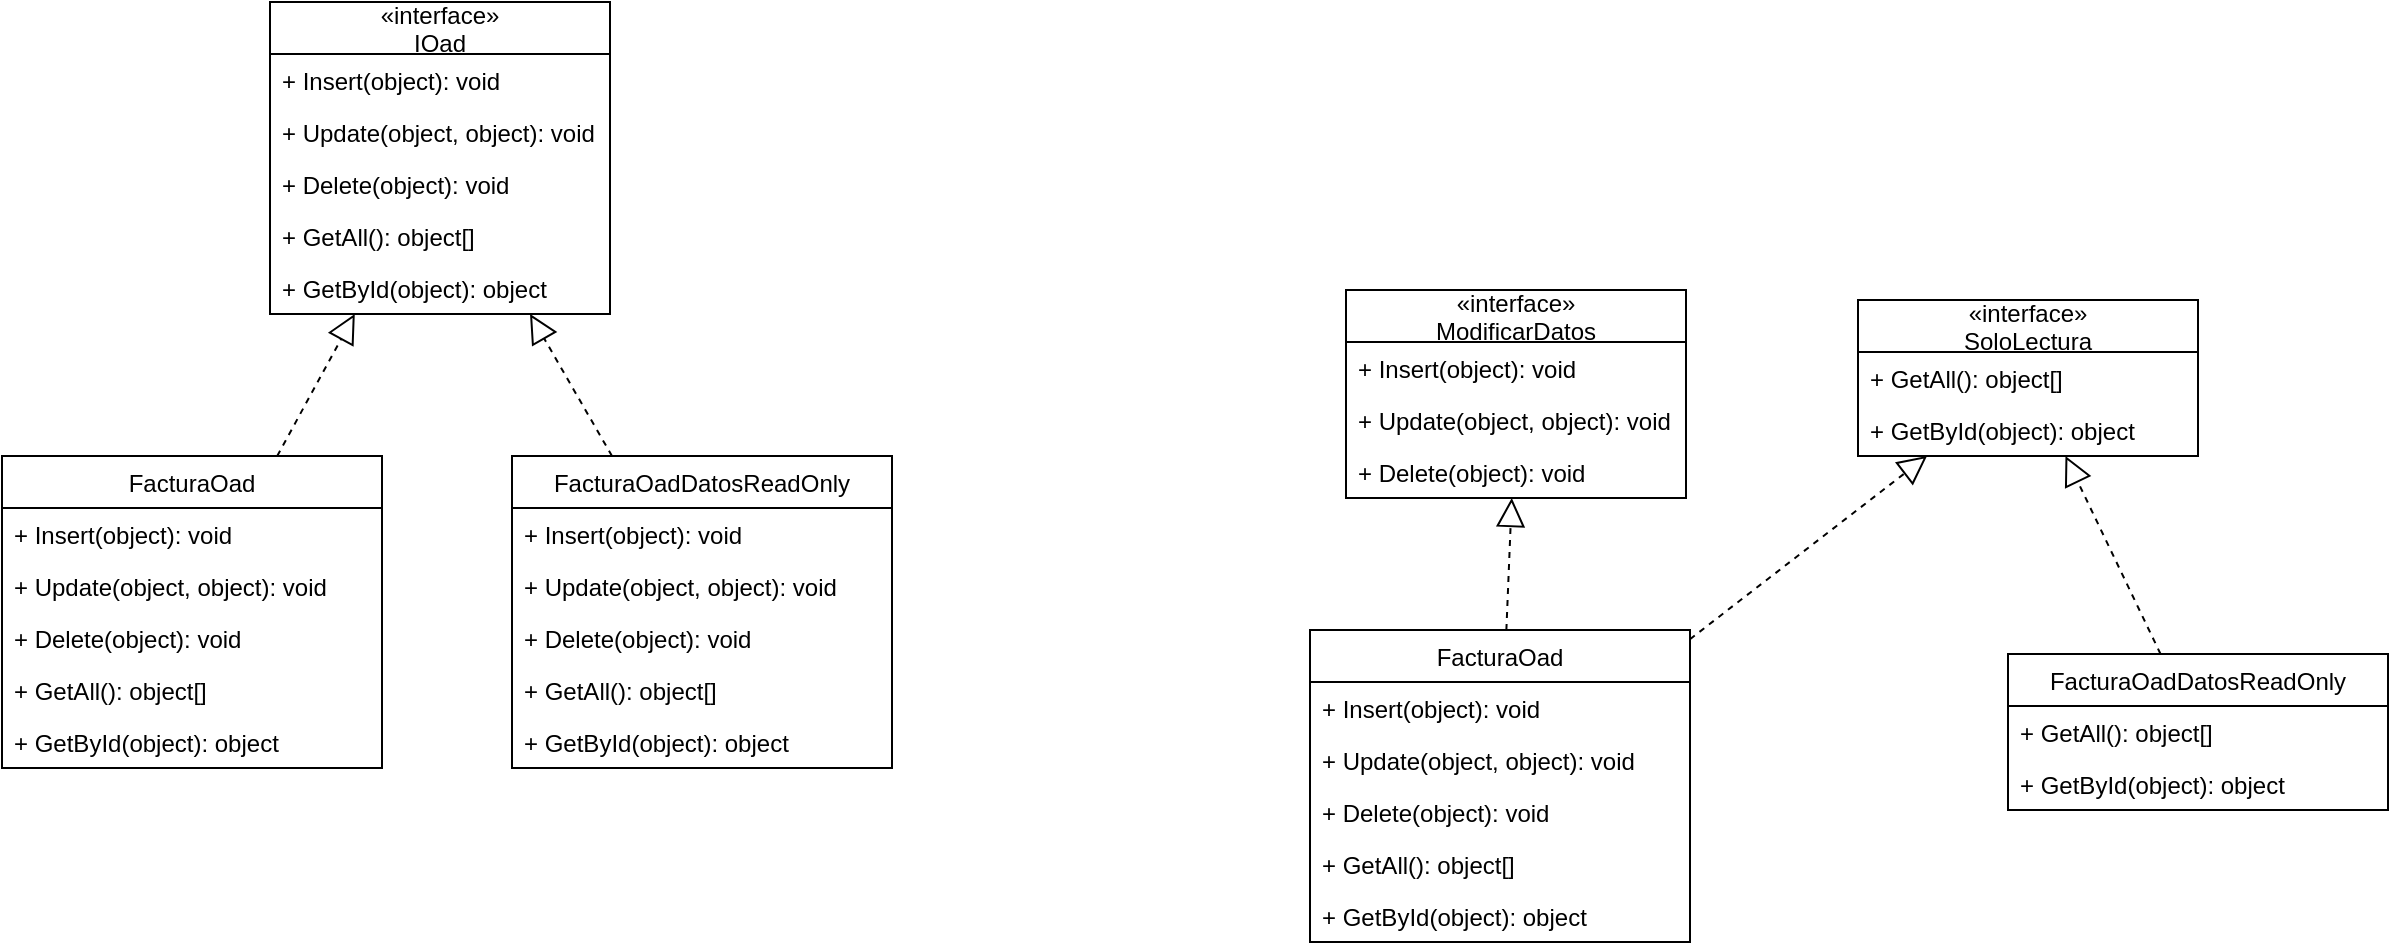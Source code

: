 <mxfile version="17.2.2" type="device"><diagram id="uilDTgMGBbQcwOUpMk-T" name="Page-1"><mxGraphModel dx="1662" dy="762" grid="0" gridSize="10" guides="1" tooltips="1" connect="1" arrows="1" fold="1" page="1" pageScale="1" pageWidth="827" pageHeight="1169" math="0" shadow="0"><root><mxCell id="0"/><mxCell id="1" parent="0"/><mxCell id="yqpI8MyNRriNzYePIeiy-2" value="«interface»&#10;IOad" style="swimlane;fontStyle=0;childLayout=stackLayout;horizontal=1;startSize=26;fillColor=none;horizontalStack=0;resizeParent=1;resizeParentMax=0;resizeLast=0;collapsible=1;marginBottom=0;" vertex="1" parent="1"><mxGeometry x="330" y="90" width="170" height="156" as="geometry"><mxRectangle x="340" y="290" width="90" height="30" as="alternateBounds"/></mxGeometry></mxCell><mxCell id="yqpI8MyNRriNzYePIeiy-3" value="+ Insert(object): void" style="text;strokeColor=none;fillColor=none;align=left;verticalAlign=top;spacingLeft=4;spacingRight=4;overflow=hidden;rotatable=0;points=[[0,0.5],[1,0.5]];portConstraint=eastwest;" vertex="1" parent="yqpI8MyNRriNzYePIeiy-2"><mxGeometry y="26" width="170" height="26" as="geometry"/></mxCell><mxCell id="yqpI8MyNRriNzYePIeiy-4" value="+ Update(object, object): void" style="text;strokeColor=none;fillColor=none;align=left;verticalAlign=top;spacingLeft=4;spacingRight=4;overflow=hidden;rotatable=0;points=[[0,0.5],[1,0.5]];portConstraint=eastwest;" vertex="1" parent="yqpI8MyNRriNzYePIeiy-2"><mxGeometry y="52" width="170" height="26" as="geometry"/></mxCell><mxCell id="yqpI8MyNRriNzYePIeiy-5" value="+ Delete(object): void" style="text;strokeColor=none;fillColor=none;align=left;verticalAlign=top;spacingLeft=4;spacingRight=4;overflow=hidden;rotatable=0;points=[[0,0.5],[1,0.5]];portConstraint=eastwest;" vertex="1" parent="yqpI8MyNRriNzYePIeiy-2"><mxGeometry y="78" width="170" height="26" as="geometry"/></mxCell><mxCell id="yqpI8MyNRriNzYePIeiy-7" value="+ GetAll(): object[]&#10;" style="text;strokeColor=none;fillColor=none;align=left;verticalAlign=top;spacingLeft=4;spacingRight=4;overflow=hidden;rotatable=0;points=[[0,0.5],[1,0.5]];portConstraint=eastwest;" vertex="1" parent="yqpI8MyNRriNzYePIeiy-2"><mxGeometry y="104" width="170" height="26" as="geometry"/></mxCell><mxCell id="yqpI8MyNRriNzYePIeiy-6" value="+ GetById(object): object" style="text;strokeColor=none;fillColor=none;align=left;verticalAlign=top;spacingLeft=4;spacingRight=4;overflow=hidden;rotatable=0;points=[[0,0.5],[1,0.5]];portConstraint=eastwest;" vertex="1" parent="yqpI8MyNRriNzYePIeiy-2"><mxGeometry y="130" width="170" height="26" as="geometry"/></mxCell><mxCell id="yqpI8MyNRriNzYePIeiy-8" value="FacturaOad" style="swimlane;fontStyle=0;childLayout=stackLayout;horizontal=1;startSize=26;fillColor=none;horizontalStack=0;resizeParent=1;resizeParentMax=0;resizeLast=0;collapsible=1;marginBottom=0;" vertex="1" parent="1"><mxGeometry x="196" y="317" width="190" height="156" as="geometry"><mxRectangle x="340" y="290" width="90" height="30" as="alternateBounds"/></mxGeometry></mxCell><mxCell id="yqpI8MyNRriNzYePIeiy-9" value="+ Insert(object): void" style="text;strokeColor=none;fillColor=none;align=left;verticalAlign=top;spacingLeft=4;spacingRight=4;overflow=hidden;rotatable=0;points=[[0,0.5],[1,0.5]];portConstraint=eastwest;" vertex="1" parent="yqpI8MyNRriNzYePIeiy-8"><mxGeometry y="26" width="190" height="26" as="geometry"/></mxCell><mxCell id="yqpI8MyNRriNzYePIeiy-10" value="+ Update(object, object): void" style="text;strokeColor=none;fillColor=none;align=left;verticalAlign=top;spacingLeft=4;spacingRight=4;overflow=hidden;rotatable=0;points=[[0,0.5],[1,0.5]];portConstraint=eastwest;" vertex="1" parent="yqpI8MyNRriNzYePIeiy-8"><mxGeometry y="52" width="190" height="26" as="geometry"/></mxCell><mxCell id="yqpI8MyNRriNzYePIeiy-11" value="+ Delete(object): void" style="text;strokeColor=none;fillColor=none;align=left;verticalAlign=top;spacingLeft=4;spacingRight=4;overflow=hidden;rotatable=0;points=[[0,0.5],[1,0.5]];portConstraint=eastwest;" vertex="1" parent="yqpI8MyNRriNzYePIeiy-8"><mxGeometry y="78" width="190" height="26" as="geometry"/></mxCell><mxCell id="yqpI8MyNRriNzYePIeiy-12" value="+ GetAll(): object[]&#10;" style="text;strokeColor=none;fillColor=none;align=left;verticalAlign=top;spacingLeft=4;spacingRight=4;overflow=hidden;rotatable=0;points=[[0,0.5],[1,0.5]];portConstraint=eastwest;" vertex="1" parent="yqpI8MyNRriNzYePIeiy-8"><mxGeometry y="104" width="190" height="26" as="geometry"/></mxCell><mxCell id="yqpI8MyNRriNzYePIeiy-13" value="+ GetById(object): object" style="text;strokeColor=none;fillColor=none;align=left;verticalAlign=top;spacingLeft=4;spacingRight=4;overflow=hidden;rotatable=0;points=[[0,0.5],[1,0.5]];portConstraint=eastwest;" vertex="1" parent="yqpI8MyNRriNzYePIeiy-8"><mxGeometry y="130" width="190" height="26" as="geometry"/></mxCell><mxCell id="yqpI8MyNRriNzYePIeiy-14" value="FacturaOadDatosReadOnly" style="swimlane;fontStyle=0;childLayout=stackLayout;horizontal=1;startSize=26;fillColor=none;horizontalStack=0;resizeParent=1;resizeParentMax=0;resizeLast=0;collapsible=1;marginBottom=0;" vertex="1" parent="1"><mxGeometry x="451" y="317" width="190" height="156" as="geometry"><mxRectangle x="340" y="290" width="90" height="30" as="alternateBounds"/></mxGeometry></mxCell><mxCell id="yqpI8MyNRriNzYePIeiy-15" value="+ Insert(object): void" style="text;strokeColor=none;fillColor=none;align=left;verticalAlign=top;spacingLeft=4;spacingRight=4;overflow=hidden;rotatable=0;points=[[0,0.5],[1,0.5]];portConstraint=eastwest;" vertex="1" parent="yqpI8MyNRriNzYePIeiy-14"><mxGeometry y="26" width="190" height="26" as="geometry"/></mxCell><mxCell id="yqpI8MyNRriNzYePIeiy-16" value="+ Update(object, object): void" style="text;strokeColor=none;fillColor=none;align=left;verticalAlign=top;spacingLeft=4;spacingRight=4;overflow=hidden;rotatable=0;points=[[0,0.5],[1,0.5]];portConstraint=eastwest;" vertex="1" parent="yqpI8MyNRriNzYePIeiy-14"><mxGeometry y="52" width="190" height="26" as="geometry"/></mxCell><mxCell id="yqpI8MyNRriNzYePIeiy-17" value="+ Delete(object): void" style="text;strokeColor=none;fillColor=none;align=left;verticalAlign=top;spacingLeft=4;spacingRight=4;overflow=hidden;rotatable=0;points=[[0,0.5],[1,0.5]];portConstraint=eastwest;" vertex="1" parent="yqpI8MyNRriNzYePIeiy-14"><mxGeometry y="78" width="190" height="26" as="geometry"/></mxCell><mxCell id="yqpI8MyNRriNzYePIeiy-18" value="+ GetAll(): object[]&#10;" style="text;strokeColor=none;fillColor=none;align=left;verticalAlign=top;spacingLeft=4;spacingRight=4;overflow=hidden;rotatable=0;points=[[0,0.5],[1,0.5]];portConstraint=eastwest;" vertex="1" parent="yqpI8MyNRriNzYePIeiy-14"><mxGeometry y="104" width="190" height="26" as="geometry"/></mxCell><mxCell id="yqpI8MyNRriNzYePIeiy-19" value="+ GetById(object): object" style="text;strokeColor=none;fillColor=none;align=left;verticalAlign=top;spacingLeft=4;spacingRight=4;overflow=hidden;rotatable=0;points=[[0,0.5],[1,0.5]];portConstraint=eastwest;" vertex="1" parent="yqpI8MyNRriNzYePIeiy-14"><mxGeometry y="130" width="190" height="26" as="geometry"/></mxCell><mxCell id="yqpI8MyNRriNzYePIeiy-20" value="" style="endArrow=block;dashed=1;endFill=0;endSize=12;html=1;rounded=0;" edge="1" parent="1" source="yqpI8MyNRriNzYePIeiy-8" target="yqpI8MyNRriNzYePIeiy-2"><mxGeometry width="160" relative="1" as="geometry"><mxPoint x="300" y="250" as="sourcePoint"/><mxPoint x="460" y="250" as="targetPoint"/></mxGeometry></mxCell><mxCell id="yqpI8MyNRriNzYePIeiy-21" value="" style="endArrow=block;dashed=1;endFill=0;endSize=12;html=1;rounded=0;" edge="1" parent="1" source="yqpI8MyNRriNzYePIeiy-14" target="yqpI8MyNRriNzYePIeiy-2"><mxGeometry width="160" relative="1" as="geometry"><mxPoint x="550" y="294" as="sourcePoint"/><mxPoint x="627" y="210" as="targetPoint"/></mxGeometry></mxCell><mxCell id="yqpI8MyNRriNzYePIeiy-22" value="«interface»&#10;ModificarDatos" style="swimlane;fontStyle=0;childLayout=stackLayout;horizontal=1;startSize=26;fillColor=none;horizontalStack=0;resizeParent=1;resizeParentMax=0;resizeLast=0;collapsible=1;marginBottom=0;" vertex="1" parent="1"><mxGeometry x="868" y="234" width="170" height="104" as="geometry"><mxRectangle x="340" y="290" width="90" height="30" as="alternateBounds"/></mxGeometry></mxCell><mxCell id="yqpI8MyNRriNzYePIeiy-23" value="+ Insert(object): void" style="text;strokeColor=none;fillColor=none;align=left;verticalAlign=top;spacingLeft=4;spacingRight=4;overflow=hidden;rotatable=0;points=[[0,0.5],[1,0.5]];portConstraint=eastwest;" vertex="1" parent="yqpI8MyNRriNzYePIeiy-22"><mxGeometry y="26" width="170" height="26" as="geometry"/></mxCell><mxCell id="yqpI8MyNRriNzYePIeiy-24" value="+ Update(object, object): void" style="text;strokeColor=none;fillColor=none;align=left;verticalAlign=top;spacingLeft=4;spacingRight=4;overflow=hidden;rotatable=0;points=[[0,0.5],[1,0.5]];portConstraint=eastwest;" vertex="1" parent="yqpI8MyNRriNzYePIeiy-22"><mxGeometry y="52" width="170" height="26" as="geometry"/></mxCell><mxCell id="yqpI8MyNRriNzYePIeiy-25" value="+ Delete(object): void" style="text;strokeColor=none;fillColor=none;align=left;verticalAlign=top;spacingLeft=4;spacingRight=4;overflow=hidden;rotatable=0;points=[[0,0.5],[1,0.5]];portConstraint=eastwest;" vertex="1" parent="yqpI8MyNRriNzYePIeiy-22"><mxGeometry y="78" width="170" height="26" as="geometry"/></mxCell><mxCell id="yqpI8MyNRriNzYePIeiy-28" value="«interface»&#10;SoloLectura" style="swimlane;fontStyle=0;childLayout=stackLayout;horizontal=1;startSize=26;fillColor=none;horizontalStack=0;resizeParent=1;resizeParentMax=0;resizeLast=0;collapsible=1;marginBottom=0;" vertex="1" parent="1"><mxGeometry x="1124" y="239" width="170" height="78" as="geometry"><mxRectangle x="340" y="290" width="90" height="30" as="alternateBounds"/></mxGeometry></mxCell><mxCell id="yqpI8MyNRriNzYePIeiy-32" value="+ GetAll(): object[]&#10;" style="text;strokeColor=none;fillColor=none;align=left;verticalAlign=top;spacingLeft=4;spacingRight=4;overflow=hidden;rotatable=0;points=[[0,0.5],[1,0.5]];portConstraint=eastwest;" vertex="1" parent="yqpI8MyNRriNzYePIeiy-28"><mxGeometry y="26" width="170" height="26" as="geometry"/></mxCell><mxCell id="yqpI8MyNRriNzYePIeiy-33" value="+ GetById(object): object" style="text;strokeColor=none;fillColor=none;align=left;verticalAlign=top;spacingLeft=4;spacingRight=4;overflow=hidden;rotatable=0;points=[[0,0.5],[1,0.5]];portConstraint=eastwest;" vertex="1" parent="yqpI8MyNRriNzYePIeiy-28"><mxGeometry y="52" width="170" height="26" as="geometry"/></mxCell><mxCell id="yqpI8MyNRriNzYePIeiy-34" value="FacturaOad" style="swimlane;fontStyle=0;childLayout=stackLayout;horizontal=1;startSize=26;fillColor=none;horizontalStack=0;resizeParent=1;resizeParentMax=0;resizeLast=0;collapsible=1;marginBottom=0;" vertex="1" parent="1"><mxGeometry x="850" y="404" width="190" height="156" as="geometry"><mxRectangle x="340" y="290" width="90" height="30" as="alternateBounds"/></mxGeometry></mxCell><mxCell id="yqpI8MyNRriNzYePIeiy-35" value="+ Insert(object): void" style="text;strokeColor=none;fillColor=none;align=left;verticalAlign=top;spacingLeft=4;spacingRight=4;overflow=hidden;rotatable=0;points=[[0,0.5],[1,0.5]];portConstraint=eastwest;" vertex="1" parent="yqpI8MyNRriNzYePIeiy-34"><mxGeometry y="26" width="190" height="26" as="geometry"/></mxCell><mxCell id="yqpI8MyNRriNzYePIeiy-36" value="+ Update(object, object): void" style="text;strokeColor=none;fillColor=none;align=left;verticalAlign=top;spacingLeft=4;spacingRight=4;overflow=hidden;rotatable=0;points=[[0,0.5],[1,0.5]];portConstraint=eastwest;" vertex="1" parent="yqpI8MyNRriNzYePIeiy-34"><mxGeometry y="52" width="190" height="26" as="geometry"/></mxCell><mxCell id="yqpI8MyNRriNzYePIeiy-37" value="+ Delete(object): void" style="text;strokeColor=none;fillColor=none;align=left;verticalAlign=top;spacingLeft=4;spacingRight=4;overflow=hidden;rotatable=0;points=[[0,0.5],[1,0.5]];portConstraint=eastwest;" vertex="1" parent="yqpI8MyNRriNzYePIeiy-34"><mxGeometry y="78" width="190" height="26" as="geometry"/></mxCell><mxCell id="yqpI8MyNRriNzYePIeiy-38" value="+ GetAll(): object[]&#10;" style="text;strokeColor=none;fillColor=none;align=left;verticalAlign=top;spacingLeft=4;spacingRight=4;overflow=hidden;rotatable=0;points=[[0,0.5],[1,0.5]];portConstraint=eastwest;" vertex="1" parent="yqpI8MyNRriNzYePIeiy-34"><mxGeometry y="104" width="190" height="26" as="geometry"/></mxCell><mxCell id="yqpI8MyNRriNzYePIeiy-39" value="+ GetById(object): object" style="text;strokeColor=none;fillColor=none;align=left;verticalAlign=top;spacingLeft=4;spacingRight=4;overflow=hidden;rotatable=0;points=[[0,0.5],[1,0.5]];portConstraint=eastwest;" vertex="1" parent="yqpI8MyNRriNzYePIeiy-34"><mxGeometry y="130" width="190" height="26" as="geometry"/></mxCell><mxCell id="yqpI8MyNRriNzYePIeiy-40" value="" style="endArrow=block;dashed=1;endFill=0;endSize=12;html=1;rounded=0;" edge="1" parent="1" source="yqpI8MyNRriNzYePIeiy-34" target="yqpI8MyNRriNzYePIeiy-22"><mxGeometry width="160" relative="1" as="geometry"><mxPoint x="761" y="391" as="sourcePoint"/><mxPoint x="834.5" y="307" as="targetPoint"/></mxGeometry></mxCell><mxCell id="yqpI8MyNRriNzYePIeiy-41" value="" style="endArrow=block;dashed=1;endFill=0;endSize=12;html=1;rounded=0;" edge="1" parent="1" source="yqpI8MyNRriNzYePIeiy-42" target="yqpI8MyNRriNzYePIeiy-28"><mxGeometry width="160" relative="1" as="geometry"><mxPoint x="1141" y="448" as="sourcePoint"/><mxPoint x="1214.5" y="364" as="targetPoint"/></mxGeometry></mxCell><mxCell id="yqpI8MyNRriNzYePIeiy-42" value="FacturaOadDatosReadOnly" style="swimlane;fontStyle=0;childLayout=stackLayout;horizontal=1;startSize=26;fillColor=none;horizontalStack=0;resizeParent=1;resizeParentMax=0;resizeLast=0;collapsible=1;marginBottom=0;" vertex="1" parent="1"><mxGeometry x="1199" y="416" width="190" height="78" as="geometry"><mxRectangle x="340" y="290" width="90" height="30" as="alternateBounds"/></mxGeometry></mxCell><mxCell id="yqpI8MyNRriNzYePIeiy-46" value="+ GetAll(): object[]&#10;" style="text;strokeColor=none;fillColor=none;align=left;verticalAlign=top;spacingLeft=4;spacingRight=4;overflow=hidden;rotatable=0;points=[[0,0.5],[1,0.5]];portConstraint=eastwest;" vertex="1" parent="yqpI8MyNRriNzYePIeiy-42"><mxGeometry y="26" width="190" height="26" as="geometry"/></mxCell><mxCell id="yqpI8MyNRriNzYePIeiy-47" value="+ GetById(object): object" style="text;strokeColor=none;fillColor=none;align=left;verticalAlign=top;spacingLeft=4;spacingRight=4;overflow=hidden;rotatable=0;points=[[0,0.5],[1,0.5]];portConstraint=eastwest;" vertex="1" parent="yqpI8MyNRriNzYePIeiy-42"><mxGeometry y="52" width="190" height="26" as="geometry"/></mxCell><mxCell id="yqpI8MyNRriNzYePIeiy-48" value="" style="endArrow=block;dashed=1;endFill=0;endSize=12;html=1;rounded=0;" edge="1" parent="1" source="yqpI8MyNRriNzYePIeiy-34" target="yqpI8MyNRriNzYePIeiy-28"><mxGeometry width="160" relative="1" as="geometry"><mxPoint x="1082.004" y="429" as="sourcePoint"/><mxPoint x="1084.698" y="363" as="targetPoint"/></mxGeometry></mxCell></root></mxGraphModel></diagram></mxfile>